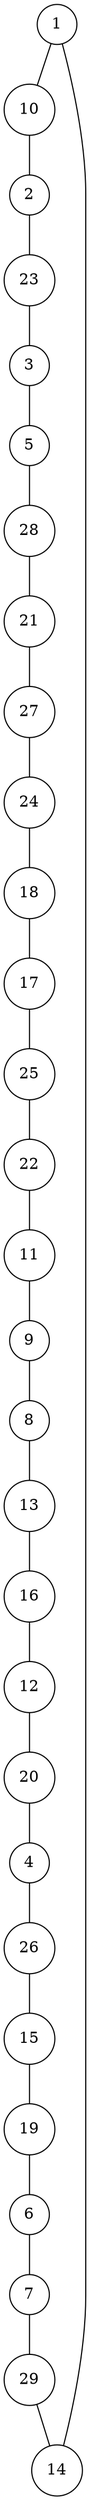 graph random1792309082 {
	node [shape=circle fillcolor=white]
	1 [ pos = "0.325126,8.398904!"]
	2 [ pos = "3.530189,9.207072!"]
	3 [ pos = "2.399980,12.421124!"]
	4 [ pos = "11.121301,14.179968!"]
	5 [ pos = "3.402390,15.094326!"]
	6 [ pos = "6.493992,5.755461!"]
	7 [ pos = "8.007042,3.632929!"]
	8 [ pos = "15.340501,1.772629!"]
	9 [ pos = "17.676050,5.152776!"]
	10 [ pos = "2.401061,6.884274!"]
	11 [ pos = "15.129801,8.757126!"]
	12 [ pos = "12.228555,10.795380!"]
	13 [ pos = "13.021399,4.065335!"]
	14 [ pos = "0.818284,5.937300!"]
	15 [ pos = "6.749291,7.899056!"]
	16 [ pos = "12.412601,7.074417!"]
	17 [ pos = "16.297960,15.942790!"]
	18 [ pos = "16.281489,18.697940!"]
	19 [ pos = "8.023474,7.062351!"]
	20 [ pos = "12.537468,11.425865!"]
	21 [ pos = "1.816237,19.031460!"]
	22 [ pos = "17.181326,9.823279!"]
	23 [ pos = "2.323950,12.181387!"]
	24 [ pos = "11.595908,20.000000!"]
	25 [ pos = "17.334163,13.996969!"]
	26 [ pos = "6.543835,12.123525!"]
	27 [ pos = "2.413656,18.772389!"]
	28 [ pos = "2.578466,15.435055!"]
	29 [ pos = "2.497285,3.396750!"]

	1 -- 10
	2 -- 23
	3 -- 5
	4 -- 26
	5 -- 28
	6 -- 7
	7 -- 29
	8 -- 13
	9 -- 8
	10 -- 2
	11 -- 9
	12 -- 20
	13 -- 16
	14 -- 1
	15 -- 19
	16 -- 12
	17 -- 25
	18 -- 17
	19 -- 6
	20 -- 4
	21 -- 27
	22 -- 11
	23 -- 3
	24 -- 18
	25 -- 22
	26 -- 15
	27 -- 24
	28 -- 21
	29 -- 14
}